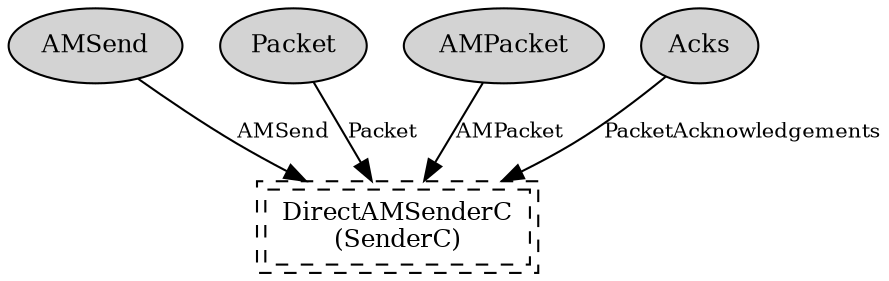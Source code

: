 digraph "tos.system.AMSenderC" {
  n0x7f2d656c6100 [shape=ellipse, style=filled, label="AMSend", fontsize=12];
  "AMSenderC.SenderC" [fontsize=12, shape=box,peripheries=2, style=dashed, label="DirectAMSenderC\n(SenderC)", URL="../chtml/tos.system.DirectAMSenderC.html"];
  n0x7f2d656c6cf8 [shape=ellipse, style=filled, label="Packet", fontsize=12];
  "AMSenderC.SenderC" [fontsize=12, shape=box,peripheries=2, style=dashed, label="DirectAMSenderC\n(SenderC)", URL="../chtml/tos.system.DirectAMSenderC.html"];
  n0x7f2d656c5960 [shape=ellipse, style=filled, label="AMPacket", fontsize=12];
  "AMSenderC.SenderC" [fontsize=12, shape=box,peripheries=2, style=dashed, label="DirectAMSenderC\n(SenderC)", URL="../chtml/tos.system.DirectAMSenderC.html"];
  n0x7f2d656c3020 [shape=ellipse, style=filled, label="Acks", fontsize=12];
  "AMSenderC.SenderC" [fontsize=12, shape=box,peripheries=2, style=dashed, label="DirectAMSenderC\n(SenderC)", URL="../chtml/tos.system.DirectAMSenderC.html"];
  "n0x7f2d656c6100" -> "AMSenderC.SenderC" [label="AMSend", URL="../ihtml/tos.interfaces.AMSend.html", fontsize=10];
  "n0x7f2d656c6cf8" -> "AMSenderC.SenderC" [label="Packet", URL="../ihtml/tos.interfaces.Packet.html", fontsize=10];
  "n0x7f2d656c5960" -> "AMSenderC.SenderC" [label="AMPacket", URL="../ihtml/tos.interfaces.AMPacket.html", fontsize=10];
  "n0x7f2d656c3020" -> "AMSenderC.SenderC" [label="PacketAcknowledgements", URL="../ihtml/tos.interfaces.PacketAcknowledgements.html", fontsize=10];
}
